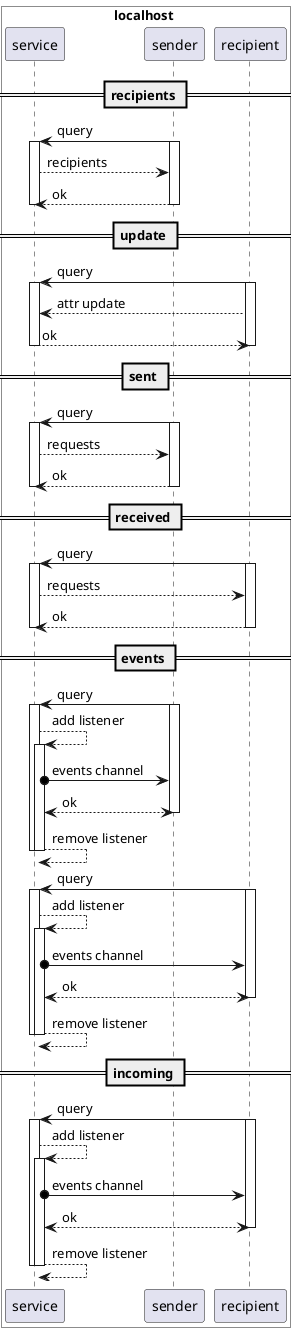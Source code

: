 @startuml
'https://plantuml.com/sequence-diagram

'autonumber

box localhost #White
participant service
participant sender
participant recipient
end box

== recipients ==

sender -> service: query
activate sender
activate service
sender <-- service: recipients
sender --> service: ok
deactivate sender
deactivate service

== update ==

recipient -> service: query
activate recipient
activate service
recipient --> service: attr update
recipient <-- service: ok
deactivate recipient
deactivate service

== sent ==

sender -> service: query
activate sender
activate service
sender <-- service: requests
sender --> service: ok
deactivate sender
deactivate service

== received ==

recipient -> service: query
activate recipient
activate service
recipient <-- service: requests
recipient --> service: ok
deactivate recipient
deactivate service

== events ==

service <- sender : query
activate sender
activate service
service --> service : add listener
activate service
service o-> sender : events channel
service <--> sender : ok
deactivate sender
service --> service : remove listener
deactivate service
deactivate service

service <- recipient : query
activate recipient
activate service
service --> service : add listener
activate service
service o-> recipient : events channel
service <--> recipient : ok
deactivate recipient
service --> service : remove listener
deactivate service
deactivate service

== incoming ==

service <- recipient : query
activate recipient
activate service
service --> service : add listener
activate service
service o-> recipient : events channel
service <--> recipient : ok
deactivate recipient
service --> service : remove listener
deactivate service
deactivate service


@enduml
